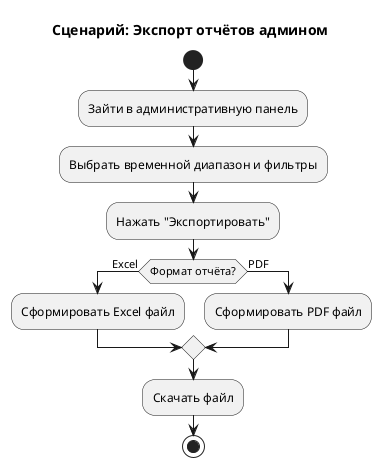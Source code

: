 @startuml
title Сценарий: Экспорт отчётов админом

|Экспорт отчётов админом|
start
:Зайти в административную панель;
:Выбрать временной диапазон и фильтры;
:Нажать "Экспортировать";

if (Формат отчёта?) then (Excel)
  :Сформировать Excel файл;
else (PDF)
  :Сформировать PDF файл;
endif

:Скачать файл;
stop

@enduml
